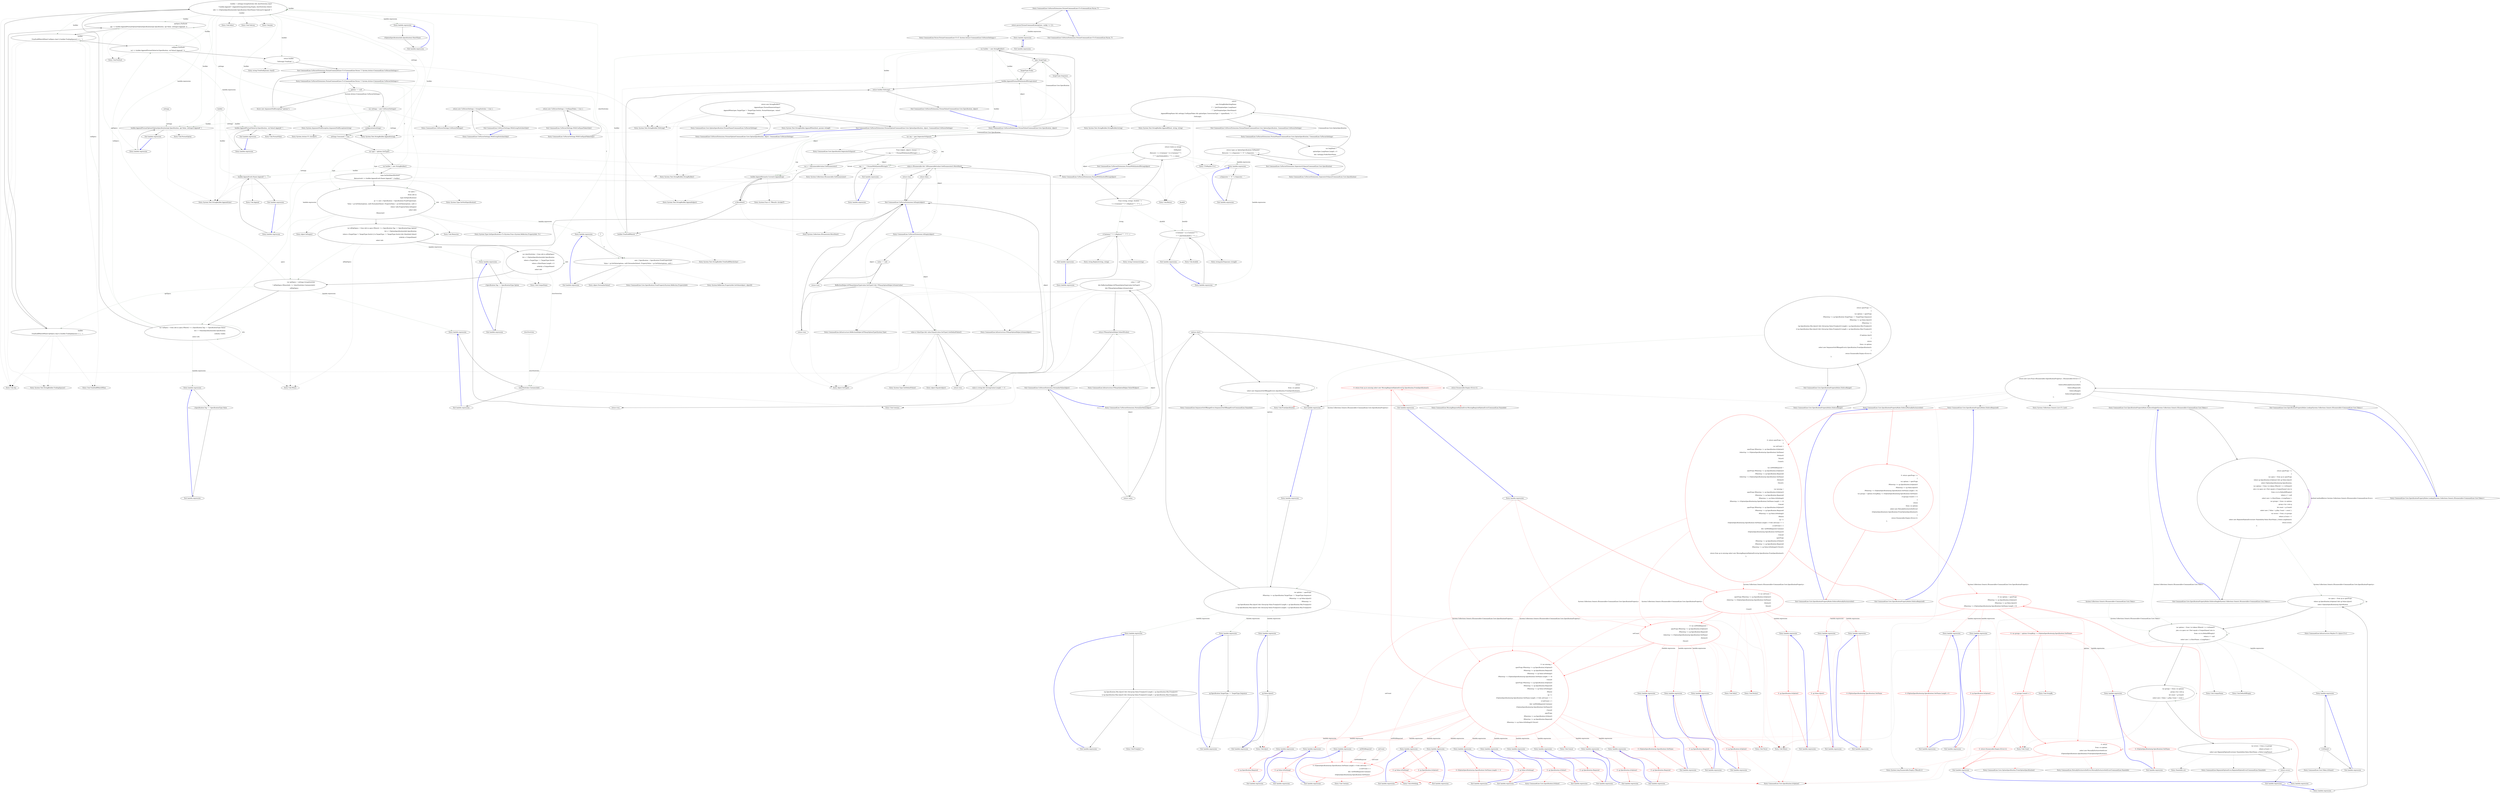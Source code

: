 digraph  {
n165 [label=builder, span=""];
n166 [label=T, span=""];
n167 [label=shortSwitches, span=""];
n168 [label=settings, span=""];
n169 [label=sep, span=""];
n170 [label=doubQt, span=""];
n0 [cluster="CommandLine.UnParserSettings.WithGroupSwitchesOnly()", label="Entry CommandLine.UnParserSettings.WithGroupSwitchesOnly()", span="48-48"];
n1 [cluster="CommandLine.UnParserSettings.WithGroupSwitchesOnly()", label="return new UnParserSettings { GroupSwitches = true };", span="50-50"];
n2 [cluster="CommandLine.UnParserSettings.WithGroupSwitchesOnly()", label="Exit CommandLine.UnParserSettings.WithGroupSwitchesOnly()", span="48-48"];
n3 [cluster="CommandLine.UnParserSettings.UnParserSettings()", label="Entry CommandLine.UnParserSettings.UnParserSettings()", span="15-15"];
n4 [cluster="CommandLine.UnParserSettings.WithUseEqualTokenOnly()", label="Entry CommandLine.UnParserSettings.WithUseEqualTokenOnly()", span="53-53"];
n5 [cluster="CommandLine.UnParserSettings.WithUseEqualTokenOnly()", label="return new UnParserSettings { UseEqualToken = true };", span="55-55"];
n6 [cluster="CommandLine.UnParserSettings.WithUseEqualTokenOnly()", label="Exit CommandLine.UnParserSettings.WithUseEqualTokenOnly()", span="53-53"];
n7 [cluster="CommandLine.UnParserExtensions.FormatCommandLine<T>(CommandLine.Parser, T)", label="Entry CommandLine.UnParserExtensions.FormatCommandLine<T>(CommandLine.Parser, T)", span="73-73"];
n8 [cluster="CommandLine.UnParserExtensions.FormatCommandLine<T>(CommandLine.Parser, T)", label="return parser.FormatCommandLine(options, config => {});", span="75-75"];
n9 [cluster="CommandLine.UnParserExtensions.FormatCommandLine<T>(CommandLine.Parser, T)", label="Exit CommandLine.UnParserExtensions.FormatCommandLine<T>(CommandLine.Parser, T)", span="73-73"];
n10 [cluster="CommandLine.Parser.FormatCommandLine<T>(T, System.Action<CommandLine.UnParserSettings>)", label="Entry CommandLine.Parser.FormatCommandLine<T>(T, System.Action<CommandLine.UnParserSettings>)", span="87-87"];
n11 [cluster="lambda expression", label="Entry lambda expression", span="75-75"];
n12 [cluster="lambda expression", label="Exit lambda expression", span="75-75"];
n13 [cluster="CommandLine.UnParserExtensions.FormatCommandLine<T>(CommandLine.Parser, T, System.Action<CommandLine.UnParserSettings>)", label="Entry CommandLine.UnParserExtensions.FormatCommandLine<T>(CommandLine.Parser, T, System.Action<CommandLine.UnParserSettings>)", span="87-87"];
n14 [cluster="CommandLine.UnParserExtensions.FormatCommandLine<T>(CommandLine.Parser, T, System.Action<CommandLine.UnParserSettings>)", label="options == null", span="89-89"];
n17 [cluster="CommandLine.UnParserExtensions.FormatCommandLine<T>(CommandLine.Parser, T, System.Action<CommandLine.UnParserSettings>)", label="configuration(settings)", span="92-92"];
n19 [cluster="CommandLine.UnParserExtensions.FormatCommandLine<T>(CommandLine.Parser, T, System.Action<CommandLine.UnParserSettings>)", label="var type = options.GetType()", span="95-95"];
n22 [cluster="CommandLine.UnParserExtensions.FormatCommandLine<T>(CommandLine.Parser, T, System.Action<CommandLine.UnParserSettings>)", label="var specs =\r\n                (from info in\r\n                    type.GetSpecifications(\r\n                        pi => new { Specification = Specification.FromProperty(pi),\r\n                            Value = pi.GetValue(options, null).NormalizeValue(), PropertyValue = pi.GetValue(options, null) })\r\n                where !info.PropertyValue.IsEmpty()\r\n                select info)\r\n                    .Memorize()", span="101-108"];
n61 [cluster="lambda expression", label="new { Specification = Specification.FromProperty(pi),\r\n                            Value = pi.GetValue(options, null).NormalizeValue(), PropertyValue = pi.GetValue(options, null) }", span="104-105"];
n15 [cluster="CommandLine.UnParserExtensions.FormatCommandLine<T>(CommandLine.Parser, T, System.Action<CommandLine.UnParserSettings>)", label="throw new ArgumentNullException(''options'');", span="89-89"];
n16 [cluster="CommandLine.UnParserExtensions.FormatCommandLine<T>(CommandLine.Parser, T, System.Action<CommandLine.UnParserSettings>)", label="var settings = new UnParserSettings()", span="91-91"];
n18 [cluster="CommandLine.UnParserExtensions.FormatCommandLine<T>(CommandLine.Parser, T, System.Action<CommandLine.UnParserSettings>)", label="settings.Consumed = true", span="93-93"];
n25 [cluster="CommandLine.UnParserExtensions.FormatCommandLine<T>(CommandLine.Parser, T, System.Action<CommandLine.UnParserSettings>)", label="var optSpecs = settings.GroupSwitches\r\n                ? allOptSpecs.Where(info => !shortSwitches.Contains(info))\r\n                : allOptSpecs", span="123-125"];
n27 [cluster="CommandLine.UnParserExtensions.FormatCommandLine<T>(CommandLine.Parser, T, System.Action<CommandLine.UnParserSettings>)", label="builder = settings.GroupSwitches && shortSwitches.Any()\r\n                ? builder.Append('-').Append(string.Join(string.Empty, shortSwitches.Select(\r\n                    info => ((OptionSpecification)info.Specification).ShortName).ToArray())).Append(' ')\r\n                : builder", span="132-135"];
n29 [cluster="CommandLine.UnParserExtensions.FormatCommandLine<T>(CommandLine.Parser, T, System.Action<CommandLine.UnParserSettings>)", label="optSpecs.ForEach(\r\n                opt => builder.Append(FormatOption((OptionSpecification)opt.Specification, opt.Value, settings)).Append(' '))", span="138-139"];
n80 [cluster="lambda expression", label="builder.Append(FormatOption((OptionSpecification)opt.Specification, opt.Value, settings)).Append(' ')", span="139-139"];
n35 [cluster="System.Action<T>.Invoke(T)", label="Entry System.Action<T>.Invoke(T)", span="0-0"];
n20 [cluster="CommandLine.UnParserExtensions.FormatCommandLine<T>(CommandLine.Parser, T, System.Action<CommandLine.UnParserSettings>)", label="var builder = new StringBuilder()", span="96-96"];
n36 [cluster="object.GetType()", label="Entry object.GetType()", span="0-0"];
n21 [cluster="CommandLine.UnParserExtensions.FormatCommandLine<T>(CommandLine.Parser, T, System.Action<CommandLine.UnParserSettings>)", label="type.GetVerbSpecification()\r\n                .Return(verb => builder.Append(verb.Name).Append(' '), builder)", span="98-99"];
n37 [cluster="System.Text.StringBuilder.StringBuilder()", label="Entry System.Text.StringBuilder.StringBuilder()", span="0-0"];
n57 [cluster="lambda expression", label="builder.Append(verb.Name).Append(' ')", span="99-99"];
n38 [cluster="System.Type.GetVerbSpecification()", label="Entry System.Type.GetVerbSpecification()", span="28-28"];
n39 [cluster="Unk.Return", label="Entry Unk.Return", span=""];
n56 [cluster="lambda expression", label="Entry lambda expression", span="99-99"];
n23 [cluster="CommandLine.UnParserExtensions.FormatCommandLine<T>(CommandLine.Parser, T, System.Action<CommandLine.UnParserSettings>)", label="var allOptSpecs = from info in specs.Where(i => i.Specification.Tag == SpecificationType.Option)\r\n                let o = (OptionSpecification)info.Specification\r\n                where o.TargetType != TargetType.Switch || (o.TargetType == TargetType.Switch && ((bool)info.Value))\r\n                orderby o.UniqueName()\r\n                select info", span="110-114"];
n40 [cluster="System.Type.GetSpecifications<T>(System.Func<System.Reflection.PropertyInfo, T>)", label="Entry System.Type.GetSpecifications<T>(System.Func<System.Reflection.PropertyInfo, T>)", span="17-17"];
n41 [cluster="object.IsEmpty()", label="Entry object.IsEmpty()", span="220-220"];
n42 [cluster="Unk.Memorize", label="Entry Unk.Memorize", span=""];
n60 [cluster="lambda expression", label="Entry lambda expression", span="104-105"];
n26 [cluster="CommandLine.UnParserExtensions.FormatCommandLine<T>(CommandLine.Parser, T, System.Action<CommandLine.UnParserSettings>)", label="var valSpecs = from info in specs.Where(i => i.Specification.Tag == SpecificationType.Value)\r\n                let v = (ValueSpecification)info.Specification\r\n                orderby v.Index\r\n                select info", span="127-130"];
n24 [cluster="CommandLine.UnParserExtensions.FormatCommandLine<T>(CommandLine.Parser, T, System.Action<CommandLine.UnParserSettings>)", label="var shortSwitches = from info in allOptSpecs\r\n                let o = (OptionSpecification)info.Specification\r\n                where o.TargetType == TargetType.Switch\r\n                where o.ShortName.Length > 0\r\n                orderby o.UniqueName()\r\n                select info", span="116-121"];
n43 [cluster="Unk.Where", label="Entry Unk.Where", span=""];
n44 [cluster="Unk.UniqueName", label="Entry Unk.UniqueName", span=""];
n66 [cluster="lambda expression", label="Entry lambda expression", span="110-110"];
n70 [cluster="lambda expression", label="!shortSwitches.Contains(info)", span="124-124"];
n69 [cluster="lambda expression", label="Entry lambda expression", span="124-124"];
n28 [cluster="CommandLine.UnParserExtensions.FormatCommandLine<T>(CommandLine.Parser, T, System.Action<CommandLine.UnParserSettings>)", label="builder\r\n                .TrimEndIfMatchWhen(!optSpecs.Any() || builder.TrailingSpaces() > 1, ' ')", span="136-137"];
n73 [cluster="lambda expression", label="Entry lambda expression", span="127-127"];
n30 [cluster="CommandLine.UnParserExtensions.FormatCommandLine<T>(CommandLine.Parser, T, System.Action<CommandLine.UnParserSettings>)", label="builder\r\n                .TrimEndIfMatchWhen(!valSpecs.Any() || builder.TrailingSpaces() > 1, ' ')", span="140-141"];
n31 [cluster="CommandLine.UnParserExtensions.FormatCommandLine<T>(CommandLine.Parser, T, System.Action<CommandLine.UnParserSettings>)", label="valSpecs.ForEach(\r\n                val => builder.Append(FormatValue(val.Specification, val.Value)).Append(' '))", span="142-143"];
n45 [cluster="Unk.Any", label="Entry Unk.Any", span=""];
n46 [cluster="System.Text.StringBuilder.Append(char)", label="Entry System.Text.StringBuilder.Append(char)", span="0-0"];
n47 [cluster="Unk.Select", label="Entry Unk.Select", span=""];
n48 [cluster="Unk.ToArray", label="Entry Unk.ToArray", span=""];
n49 [cluster="Unk.Join", label="Entry Unk.Join", span=""];
n50 [cluster="System.Text.StringBuilder.Append(string)", label="Entry System.Text.StringBuilder.Append(string)", span="0-0"];
n76 [cluster="lambda expression", label="Entry lambda expression", span="134-134"];
n84 [cluster="lambda expression", label="builder.Append(FormatValue(val.Specification, val.Value)).Append(' ')", span="143-143"];
n32 [cluster="CommandLine.UnParserExtensions.FormatCommandLine<T>(CommandLine.Parser, T, System.Action<CommandLine.UnParserSettings>)", label="return builder\r\n                .ToString().TrimEnd(' ');", span="145-146"];
n51 [cluster="System.Text.StringBuilder.TrailingSpaces()", label="Entry System.Text.StringBuilder.TrailingSpaces()", span="101-101"];
n52 [cluster="Unk.TrimEndIfMatchWhen", label="Entry Unk.TrimEndIfMatchWhen", span=""];
n53 [cluster="Unk.ForEach", label="Entry Unk.ForEach", span=""];
n79 [cluster="lambda expression", label="Entry lambda expression", span="139-139"];
n83 [cluster="lambda expression", label="Entry lambda expression", span="143-143"];
n33 [cluster="CommandLine.UnParserExtensions.FormatCommandLine<T>(CommandLine.Parser, T, System.Action<CommandLine.UnParserSettings>)", label="Exit CommandLine.UnParserExtensions.FormatCommandLine<T>(CommandLine.Parser, T, System.Action<CommandLine.UnParserSettings>)", span="87-87"];
n54 [cluster="System.Text.StringBuilder.ToString()", label="Entry System.Text.StringBuilder.ToString()", span="0-0"];
n55 [cluster="string.TrimEnd(params char[])", label="Entry string.TrimEnd(params char[])", span="0-0"];
n34 [cluster="System.ArgumentNullException.ArgumentNullException(string)", label="Entry System.ArgumentNullException.ArgumentNullException(string)", span="0-0"];
n58 [cluster="lambda expression", label="Exit lambda expression", span="99-99"];
n59 [cluster="Unk.Append", label="Entry Unk.Append", span=""];
n62 [cluster="lambda expression", label="Exit lambda expression", span="104-105"];
n63 [cluster="CommandLine.Core.Specification.FromProperty(System.Reflection.PropertyInfo)", label="Entry CommandLine.Core.Specification.FromProperty(System.Reflection.PropertyInfo)", span="105-105"];
n64 [cluster="System.Reflection.PropertyInfo.GetValue(object, object[])", label="Entry System.Reflection.PropertyInfo.GetValue(object, object[])", span="0-0"];
n65 [cluster="object.NormalizeValue()", label="Entry object.NormalizeValue()", span="209-209"];
n67 [cluster="lambda expression", label="i.Specification.Tag == SpecificationType.Option", span="110-110"];
n68 [cluster="lambda expression", label="Exit lambda expression", span="110-110"];
n71 [cluster="lambda expression", label="Exit lambda expression", span="124-124"];
n72 [cluster="Unk.Contains", label="Entry Unk.Contains", span=""];
n74 [cluster="lambda expression", label="i.Specification.Tag == SpecificationType.Value", span="127-127"];
n75 [cluster="lambda expression", label="Exit lambda expression", span="127-127"];
n77 [cluster="lambda expression", label="((OptionSpecification)info.Specification).ShortName", span="134-134"];
n78 [cluster="lambda expression", label="Exit lambda expression", span="134-134"];
n81 [cluster="lambda expression", label="Exit lambda expression", span="139-139"];
n82 [cluster="Unk.FormatOption", label="Entry Unk.FormatOption", span=""];
n85 [cluster="lambda expression", label="Exit lambda expression", span="143-143"];
n86 [cluster="Unk.FormatValue", label="Entry Unk.FormatValue", span=""];
n87 [cluster="CommandLine.UnParserExtensions.FormatValue(CommandLine.Core.Specification, object)", label="Entry CommandLine.UnParserExtensions.FormatValue(CommandLine.Core.Specification, object)", span="149-149"];
n88 [cluster="CommandLine.UnParserExtensions.FormatValue(CommandLine.Core.Specification, object)", label="var builder = new StringBuilder()", span="151-151"];
n89 [cluster="CommandLine.UnParserExtensions.FormatValue(CommandLine.Core.Specification, object)", label="spec.TargetType", span="152-152"];
n91 [cluster="CommandLine.UnParserExtensions.FormatValue(CommandLine.Core.Specification, object)", label="builder.Append(FormatWithQuotesIfString(value))", span="155-155"];
n93 [cluster="CommandLine.UnParserExtensions.FormatValue(CommandLine.Core.Specification, object)", label="var sep = spec.SeperatorOrSpace()", span="158-158"];
n95 [cluster="CommandLine.UnParserExtensions.FormatValue(CommandLine.Core.Specification, object)", label="var e = ((IEnumerable)value).GetEnumerator()", span="161-161"];
n97 [cluster="CommandLine.UnParserExtensions.FormatValue(CommandLine.Core.Specification, object)", label="builder.Append(format(e.Current)).Append(sep)", span="163-163"];
n98 [cluster="CommandLine.UnParserExtensions.FormatValue(CommandLine.Core.Specification, object)", label="builder.TrimEndIfMatch(' ')", span="164-164"];
n99 [cluster="CommandLine.UnParserExtensions.FormatValue(CommandLine.Core.Specification, object)", label="return builder.ToString();", span="167-167"];
n90 [cluster="CommandLine.UnParserExtensions.FormatValue(CommandLine.Core.Specification, object)", label="TargetType.Scalar", span="154-154"];
n92 [cluster="CommandLine.UnParserExtensions.FormatValue(CommandLine.Core.Specification, object)", label="TargetType.Sequence", span="157-157"];
n94 [cluster="CommandLine.UnParserExtensions.FormatValue(CommandLine.Core.Specification, object)", label="Func<object, object> format = v\r\n                        => sep == ' ' ? FormatWithQuotesIfString(v) : v", span="159-160"];
n103 [cluster="CommandLine.Core.Specification.SeperatorOrSpace()", label="Entry CommandLine.Core.Specification.SeperatorOrSpace()", span="181-181"];
n109 [cluster="lambda expression", label="sep == ' ' ? FormatWithQuotesIfString(v) : v", span="160-160"];
n96 [cluster="CommandLine.UnParserExtensions.FormatValue(CommandLine.Core.Specification, object)", label="e.MoveNext()", span="162-162"];
n104 [cluster="System.Collections.IEnumerable.GetEnumerator()", label="Entry System.Collections.IEnumerable.GetEnumerator()", span="0-0"];
n105 [cluster="System.Collections.IEnumerator.MoveNext()", label="Entry System.Collections.IEnumerator.MoveNext()", span="0-0"];
n106 [cluster="System.Func<T, TResult>.Invoke(T)", label="Entry System.Func<T, TResult>.Invoke(T)", span="0-0"];
n102 [cluster="System.Text.StringBuilder.Append(object)", label="Entry System.Text.StringBuilder.Append(object)", span="0-0"];
n107 [cluster="System.Text.StringBuilder.TrimEndIfMatch(char)", label="Entry System.Text.StringBuilder.TrimEndIfMatch(char)", span="85-85"];
n101 [cluster="CommandLine.UnParserExtensions.FormatWithQuotesIfString(object)", label="Entry CommandLine.UnParserExtensions.FormatWithQuotesIfString(object)", span="170-170"];
n100 [cluster="CommandLine.UnParserExtensions.FormatValue(CommandLine.Core.Specification, object)", label="Exit CommandLine.UnParserExtensions.FormatValue(CommandLine.Core.Specification, object)", span="149-149"];
n108 [cluster="lambda expression", label="Entry lambda expression", span="159-160"];
n110 [cluster="lambda expression", label="Exit lambda expression", span="159-160"];
n111 [cluster="CommandLine.UnParserExtensions.FormatWithQuotesIfString(object)", label="Func<string, string> doubQt = v\r\n                => v.Contains(''\'''') ? v.Replace(''\'''', ''\\\'''') : v", span="172-173"];
n112 [cluster="CommandLine.UnParserExtensions.FormatWithQuotesIfString(object)", label="return (value as string)\r\n                .ToMaybe()\r\n                .Return(v => v.Contains(' ') || v.Contains(''\'''')\r\n                    ? ''\''''.JoinTo(doubQt(v), ''\'''') : v, value);", span="175-178"];
n116 [cluster="lambda expression", label="v.Contains(''\'''') ? v.Replace(''\'''', ''\\\'''') : v", span="173-173"];
n121 [cluster="lambda expression", label="v.Contains(' ') || v.Contains(''\'''')\r\n                    ? ''\''''.JoinTo(doubQt(v), ''\'''') : v", span="177-178"];
n113 [cluster="CommandLine.UnParserExtensions.FormatWithQuotesIfString(object)", label="Exit CommandLine.UnParserExtensions.FormatWithQuotesIfString(object)", span="170-170"];
n114 [cluster="T.ToMaybe<T>()", label="Entry T.ToMaybe<T>()", span="249-249"];
n120 [cluster="lambda expression", label="Entry lambda expression", span="177-178"];
n115 [cluster="lambda expression", label="Entry lambda expression", span="172-173"];
n117 [cluster="lambda expression", label="Exit lambda expression", span="172-173"];
n118 [cluster="string.Contains(string)", label="Entry string.Contains(string)", span="0-0"];
n119 [cluster="string.Replace(string, string)", label="Entry string.Replace(string, string)", span="0-0"];
n122 [cluster="lambda expression", label="Exit lambda expression", span="177-178"];
n123 [cluster="Unk.doubQt", label="Entry Unk.doubQt", span=""];
n124 [cluster="string.JoinTo(params string[])", label="Entry string.JoinTo(params string[])", span="45-45"];
n125 [cluster="CommandLine.UnParserExtensions.SeperatorOrSpace(CommandLine.Core.Specification)", label="Entry CommandLine.UnParserExtensions.SeperatorOrSpace(CommandLine.Core.Specification)", span="181-181"];
n126 [cluster="CommandLine.UnParserExtensions.SeperatorOrSpace(CommandLine.Core.Specification)", label="return (spec as OptionSpecification).ToMaybe()\r\n                .Return(o => o.Separator != '\0' ? o.Separator : ' ', ' ');", span="183-184"];
n127 [cluster="CommandLine.UnParserExtensions.SeperatorOrSpace(CommandLine.Core.Specification)", label="Exit CommandLine.UnParserExtensions.SeperatorOrSpace(CommandLine.Core.Specification)", span="181-181"];
n128 [cluster="lambda expression", label="Entry lambda expression", span="184-184"];
n129 [cluster="lambda expression", label="o.Separator != '\0' ? o.Separator : ' '", span="184-184"];
n130 [cluster="lambda expression", label="Exit lambda expression", span="184-184"];
n131 [cluster="CommandLine.UnParserExtensions.FormatOption(CommandLine.Core.OptionSpecification, object, CommandLine.UnParserSettings)", label="Entry CommandLine.UnParserExtensions.FormatOption(CommandLine.Core.OptionSpecification, object, CommandLine.UnParserSettings)", span="187-187"];
n132 [cluster="CommandLine.UnParserExtensions.FormatOption(CommandLine.Core.OptionSpecification, object, CommandLine.UnParserSettings)", label="return new StringBuilder()\r\n                    .Append(spec.FormatName(settings))\r\n                    .AppendWhen(spec.TargetType != TargetType.Switch, FormatValue(spec, value))\r\n                .ToString();", span="189-192"];
n133 [cluster="CommandLine.UnParserExtensions.FormatOption(CommandLine.Core.OptionSpecification, object, CommandLine.UnParserSettings)", label="Exit CommandLine.UnParserExtensions.FormatOption(CommandLine.Core.OptionSpecification, object, CommandLine.UnParserSettings)", span="187-187"];
n134 [cluster="CommandLine.Core.OptionSpecification.FormatName(CommandLine.UnParserSettings)", label="Entry CommandLine.Core.OptionSpecification.FormatName(CommandLine.UnParserSettings)", span="195-195"];
n135 [cluster="System.Text.StringBuilder.AppendWhen(bool, params string[])", label="Entry System.Text.StringBuilder.AppendWhen(bool, params string[])", span="9-9"];
n136 [cluster="CommandLine.UnParserExtensions.FormatName(CommandLine.Core.OptionSpecification, CommandLine.UnParserSettings)", label="Entry CommandLine.UnParserExtensions.FormatName(CommandLine.Core.OptionSpecification, CommandLine.UnParserSettings)", span="195-195"];
n137 [cluster="CommandLine.UnParserExtensions.FormatName(CommandLine.Core.OptionSpecification, CommandLine.UnParserSettings)", label="var longName =\r\n                optionSpec.LongName.Length > 0\r\n                && !settings.PreferShortName", span="197-199"];
n138 [cluster="CommandLine.UnParserExtensions.FormatName(CommandLine.Core.OptionSpecification, CommandLine.UnParserSettings)", label="return\r\n                new StringBuilder(longName\r\n                    ? ''--''.JoinTo(optionSpec.LongName)\r\n                    : ''-''.JoinTo(optionSpec.ShortName))\r\n                        .AppendIf(longName && settings.UseEqualToken && optionSpec.ConversionType != typeof(bool), ''='', '' '')\r\n                    .ToString();", span="201-206"];
n139 [cluster="CommandLine.UnParserExtensions.FormatName(CommandLine.Core.OptionSpecification, CommandLine.UnParserSettings)", label="Exit CommandLine.UnParserExtensions.FormatName(CommandLine.Core.OptionSpecification, CommandLine.UnParserSettings)", span="195-195"];
n140 [cluster="System.Text.StringBuilder.StringBuilder(string)", label="Entry System.Text.StringBuilder.StringBuilder(string)", span="0-0"];
n141 [cluster="System.Text.StringBuilder.AppendIf(bool, string, string)", label="Entry System.Text.StringBuilder.AppendIf(bool, string, string)", span="34-34"];
n142 [cluster="CommandLine.UnParserExtensions.NormalizeValue(object)", label="Entry CommandLine.UnParserExtensions.NormalizeValue(object)", span="209-209"];
n143 [cluster="CommandLine.UnParserExtensions.NormalizeValue(object)", label="value != null\r\n                && ReflectionHelper.IsFSharpOptionType(value.GetType())\r\n                && FSharpOptionHelper.IsSome(value)", span="211-213"];
n144 [cluster="CommandLine.UnParserExtensions.NormalizeValue(object)", label="return FSharpOptionHelper.ValueOf(value);", span="215-215"];
n145 [cluster="CommandLine.UnParserExtensions.NormalizeValue(object)", label="return value;", span="217-217"];
n147 [cluster="CommandLine.Infrastructure.ReflectionHelper.IsFSharpOptionType(System.Type)", label="Entry CommandLine.Infrastructure.ReflectionHelper.IsFSharpOptionType(System.Type)", span="35-35"];
n148 [cluster="CommandLine.Infrastructure.FSharpOptionHelper.IsSome(object)", label="Entry CommandLine.Infrastructure.FSharpOptionHelper.IsSome(object)", span="38-38"];
n146 [cluster="CommandLine.UnParserExtensions.NormalizeValue(object)", label="Exit CommandLine.UnParserExtensions.NormalizeValue(object)", span="209-209"];
n149 [cluster="CommandLine.Infrastructure.FSharpOptionHelper.ValueOf(object)", label="Entry CommandLine.Infrastructure.FSharpOptionHelper.ValueOf(object)", span="30-30"];
n150 [cluster="CommandLine.UnParserExtensions.IsEmpty(object)", label="Entry CommandLine.UnParserExtensions.IsEmpty(object)", span="220-220"];
n151 [cluster="CommandLine.UnParserExtensions.IsEmpty(object)", label="value == null", span="222-222"];
n153 [cluster="CommandLine.UnParserExtensions.IsEmpty(object)", label="ReflectionHelper.IsFSharpOptionType(value.GetType()) && !FSharpOptionHelper.IsSome(value)", span="223-223"];
n155 [cluster="CommandLine.UnParserExtensions.IsEmpty(object)", label="value is ValueType && value.Equals(value.GetType().GetDefaultValue())", span="224-224"];
n157 [cluster="CommandLine.UnParserExtensions.IsEmpty(object)", label="value is string && ((string)value).Length == 0", span="225-225"];
n159 [cluster="CommandLine.UnParserExtensions.IsEmpty(object)", label="value is IEnumerable && !((IEnumerable)value).GetEnumerator().MoveNext()", span="226-226"];
n152 [cluster="CommandLine.UnParserExtensions.IsEmpty(object)", label="return true;", span="222-222"];
n154 [cluster="CommandLine.UnParserExtensions.IsEmpty(object)", label="return true;", span="223-223"];
n156 [cluster="CommandLine.UnParserExtensions.IsEmpty(object)", label="return true;", span="224-224"];
n163 [cluster="System.Type.GetDefaultValue()", label="Entry System.Type.GetDefaultValue()", span="131-131"];
n164 [cluster="object.Equals(object)", label="Entry object.Equals(object)", span="0-0"];
n158 [cluster="CommandLine.UnParserExtensions.IsEmpty(object)", label="return true;", span="225-225"];
n160 [cluster="CommandLine.UnParserExtensions.IsEmpty(object)", label="return true;", span="226-226"];
n161 [cluster="CommandLine.UnParserExtensions.IsEmpty(object)", label="return false;", span="227-227"];
n162 [cluster="CommandLine.UnParserExtensions.IsEmpty(object)", label="Exit CommandLine.UnParserExtensions.IsEmpty(object)", span="220-220"];
m1_21 [cluster="CommandLine.Core.OptionSpecification.FromOptionSpecification()", file="SpecificationPropertyRules.cs", label="Entry CommandLine.Core.OptionSpecification.FromOptionSpecification()", span="15-15"];
m1_135 [cluster="NameInfo.cstr", file="SpecificationPropertyRules.cs", label="Entry NameInfo.cstr", span=""];
m1_4 [cluster="CommandLine.Core.SpecificationPropertyRules.EnforceMutuallyExclusiveSet()", file="SpecificationPropertyRules.cs", label="Entry CommandLine.Core.SpecificationPropertyRules.EnforceMutuallyExclusiveSet()", span="24-24"];
m1_8 [cluster="CommandLine.Core.SpecificationPropertyRules.EnforceMutuallyExclusiveSet()", color=red, community=0, file="SpecificationPropertyRules.cs", label="0: return specProps =>\r\n            {\r\n                var options = specProps\r\n                        .Where(sp => sp.Specification.IsOption())\r\n                        .Where(sp => sp.Value.IsJust())\r\n                        .Where(sp => ((OptionSpecification)sp.Specification).SetName.Length > 0);\r\n                    var groups = options.GroupBy(g => ((OptionSpecification)g.Specification).SetName);\r\n                    if (groups.Count() > 1)\r\n                    {\r\n                        return\r\n                            from s in options\r\n                            select new MutuallyExclusiveSetError(\r\n                                ((OptionSpecification)s.Specification).FromOptionSpecification());\r\n                    }\r\n                    return Enumerable.Empty<Error>();\r\n                };", span="26-41"];
m1_9 [cluster="CommandLine.Core.SpecificationPropertyRules.EnforceMutuallyExclusiveSet()", file="SpecificationPropertyRules.cs", label="Exit CommandLine.Core.SpecificationPropertyRules.EnforceMutuallyExclusiveSet()", span="24-24"];
m1_131 [cluster="CommandLine.Infrastructure.Maybe<T>.IsJust<T>()", file="SpecificationPropertyRules.cs", label="Entry CommandLine.Infrastructure.Maybe<T>.IsJust<T>()", span="149-149"];
m1_6 [cluster="CommandLine.Core.SpecificationPropertyRules.EnforceRange()", file="SpecificationPropertyRules.cs", label="Entry CommandLine.Core.SpecificationPropertyRules.EnforceRange()", span="87-87"];
m1_102 [cluster="CommandLine.Core.SpecificationPropertyRules.EnforceRange()", file="SpecificationPropertyRules.cs", label="return specProps =>\r\n                {\r\n                    var options = specProps\r\n                        .Where(sp => sp.Specification.TargetType == TargetType.Sequence)\r\n                        .Where(sp => sp.Value.IsJust())\r\n                        .Where(sp =>\r\n                            (sp.Specification.Min.IsJust() && ((Array)sp.Value.FromJust()).Length < sp.Specification.Min.FromJust())\r\n                            || (sp.Specification.Max.IsJust() && ((Array)sp.Value.FromJust()).Length > sp.Specification.Max.FromJust())\r\n                        );\r\n                    if (options.Any())\r\n                    {\r\n                        return\r\n                            from s in options\r\n                            select new SequenceOutOfRangeError(s.Specification.FromSpecification());\r\n                    }\r\n                    return Enumerable.Empty<Error>();\r\n                };", span="89-105"];
m1_103 [cluster="CommandLine.Core.SpecificationPropertyRules.EnforceRange()", file="SpecificationPropertyRules.cs", label="Exit CommandLine.Core.SpecificationPropertyRules.EnforceRange()", span="87-87"];
m1_49 [cluster="CommandLine.MissingRequiredOptionError.MissingRequiredOptionError(CommandLine.NameInfo)", file="SpecificationPropertyRules.cs", label="Entry CommandLine.MissingRequiredOptionError.MissingRequiredOptionError(CommandLine.NameInfo)", span="291-291"];
m1_139 [cluster="CommandLine.Core.Token.IsName()", file="SpecificationPropertyRules.cs", label="Entry CommandLine.Core.Token.IsName()", span="68-68"];
m1_95 [cluster="CommandLine.Core.Specification.IsValue()", file="SpecificationPropertyRules.cs", label="Entry CommandLine.Core.Specification.IsValue()", span="15-15"];
m1_17 [cluster="Unk.Where", file="SpecificationPropertyRules.cs", label="Entry Unk.Where", span=""];
m1_22 [cluster="System.Linq.Enumerable.Empty<TResult>()", file="SpecificationPropertyRules.cs", label="Entry System.Linq.Enumerable.Empty<TResult>()", span="0-0"];
m1_75 [cluster="Unk.IsNothing", file="SpecificationPropertyRules.cs", label="Entry Unk.IsNothing", span=""];
m1_50 [cluster="Unk.FromSpecification", file="SpecificationPropertyRules.cs", label="Entry Unk.FromSpecification", span=""];
m1_7 [cluster="CommandLine.Core.SpecificationPropertyRules.EnforceSingle(System.Collections.Generic.IEnumerable<CommandLine.Core.Token>)", file="SpecificationPropertyRules.cs", label="Entry CommandLine.Core.SpecificationPropertyRules.EnforceSingle(System.Collections.Generic.IEnumerable<CommandLine.Core.Token>)", span="108-108"];
m1_122 [cluster="CommandLine.Core.SpecificationPropertyRules.EnforceSingle(System.Collections.Generic.IEnumerable<CommandLine.Core.Token>)", file="SpecificationPropertyRules.cs", label="return specProps =>\r\n                {\r\n                    var specs = from sp in specProps\r\n                                where sp.Specification.IsOption() && sp.Value.IsJust()\r\n                                select (OptionSpecification)sp.Specification;\r\n                    var options = from t in tokens.Where(t => t.IsName())\r\n                                  join o in specs on t.Text equals o.UniqueName() into to\r\n                                  from o in to.DefaultIfEmpty()\r\n                                  where o != null\r\n                                  select new { o.ShortName, o.LongName };\r\n                    var groups = from x in options\r\n                                 group x by x into g\r\n                                 let count = g.Count()\r\n                                 select new { Value = g.Key, Count = count };\r\n                    var errors = from y in groups\r\n                                 where y.Count > 1\r\n                                 select new RepeatedOptionError(new NameInfo(y.Value.ShortName, y.Value.LongName));\r\n                    return errors;\r\n                };", span="110-128"];
m1_123 [cluster="CommandLine.Core.SpecificationPropertyRules.EnforceSingle(System.Collections.Generic.IEnumerable<CommandLine.Core.Token>)", file="SpecificationPropertyRules.cs", label="Exit CommandLine.Core.SpecificationPropertyRules.EnforceSingle(System.Collections.Generic.IEnumerable<CommandLine.Core.Token>)", span="108-108"];
m1_91 [cluster="Unk.Contains", file="SpecificationPropertyRules.cs", label="Entry Unk.Contains", span=""];
m1_111 [cluster="CommandLine.SequenceOutOfRangeError.SequenceOutOfRangeError(CommandLine.NameInfo)", file="SpecificationPropertyRules.cs", label="Entry CommandLine.SequenceOutOfRangeError.SequenceOutOfRangeError(CommandLine.NameInfo)", span="324-324"];
m1_0 [cluster="CommandLine.Core.SpecificationPropertyRules.Lookup(System.Collections.Generic.IEnumerable<CommandLine.Core.Token>)", file="SpecificationPropertyRules.cs", label="Entry CommandLine.Core.SpecificationPropertyRules.Lookup(System.Collections.Generic.IEnumerable<CommandLine.Core.Token>)", span="12-12"];
m1_1 [cluster="CommandLine.Core.SpecificationPropertyRules.Lookup(System.Collections.Generic.IEnumerable<CommandLine.Core.Token>)", file="SpecificationPropertyRules.cs", label="return new List<Func<IEnumerable<SpecificationProperty>, IEnumerable<Error>>>\r\n                {\r\n                    EnforceMutuallyExclusiveSet(),\r\n                    EnforceRequired(),\r\n                    EnforceRange(),\r\n                    EnforceSingle(tokens)\r\n                };", span="15-21"];
m1_2 [cluster="CommandLine.Core.SpecificationPropertyRules.Lookup(System.Collections.Generic.IEnumerable<CommandLine.Core.Token>)", file="SpecificationPropertyRules.cs", label="Exit CommandLine.Core.SpecificationPropertyRules.Lookup(System.Collections.Generic.IEnumerable<CommandLine.Core.Token>)", span="12-12"];
m1_136 [cluster="lambda expression", file="SpecificationPropertyRules.cs", label="Entry lambda expression", span="115-115"];
m1_11 [cluster="lambda expression", color=red, community=2, file="SpecificationPropertyRules.cs", label="0: var options = specProps\r\n                        .Where(sp => sp.Specification.IsOption())\r\n                        .Where(sp => sp.Value.IsJust())\r\n                        .Where(sp => ((OptionSpecification)sp.Specification).SetName.Length > 0)", span="28-31"];
m1_10 [cluster="lambda expression", file="SpecificationPropertyRules.cs", label="Entry lambda expression", span="26-41"];
m1_12 [cluster="lambda expression", color=red, community=0, file="SpecificationPropertyRules.cs", label="0: var groups = options.GroupBy(g => ((OptionSpecification)g.Specification).SetName)", span="32-32"];
m1_23 [cluster="lambda expression", file="SpecificationPropertyRules.cs", label="Entry lambda expression", span="29-29"];
m1_27 [cluster="lambda expression", file="SpecificationPropertyRules.cs", label="Entry lambda expression", span="30-30"];
m1_31 [cluster="lambda expression", file="SpecificationPropertyRules.cs", label="Entry lambda expression", span="31-31"];
m1_14 [cluster="lambda expression", color=red, community=2, file="SpecificationPropertyRules.cs", label="0: return\r\n                            from s in options\r\n                            select new MutuallyExclusiveSetError(\r\n                                ((OptionSpecification)s.Specification).FromOptionSpecification());", span="35-38"];
m1_13 [cluster="lambda expression", color=red, community=0, file="SpecificationPropertyRules.cs", label="0: groups.Count() > 1", span="33-33"];
m1_34 [cluster="lambda expression", file="SpecificationPropertyRules.cs", label="Entry lambda expression", span="32-32"];
m1_15 [cluster="lambda expression", color=red, community=0, file="SpecificationPropertyRules.cs", label="0: return Enumerable.Empty<Error>();", span="40-40"];
m1_16 [cluster="lambda expression", file="SpecificationPropertyRules.cs", label="Exit lambda expression", span="26-41"];
m1_24 [cluster="lambda expression", color=red, community=0, file="SpecificationPropertyRules.cs", label="0: sp.Specification.IsOption()", span="29-29"];
m1_25 [cluster="lambda expression", file="SpecificationPropertyRules.cs", label="Exit lambda expression", span="29-29"];
m1_28 [cluster="lambda expression", color=red, community=0, file="SpecificationPropertyRules.cs", label="0: sp.Value.IsJust()", span="30-30"];
m1_29 [cluster="lambda expression", file="SpecificationPropertyRules.cs", label="Exit lambda expression", span="30-30"];
m1_32 [cluster="lambda expression", color=red, community=0, file="SpecificationPropertyRules.cs", label="0: ((OptionSpecification)sp.Specification).SetName.Length > 0", span="31-31"];
m1_33 [cluster="lambda expression", file="SpecificationPropertyRules.cs", label="Exit lambda expression", span="31-31"];
m1_35 [cluster="lambda expression", color=red, community=0, file="SpecificationPropertyRules.cs", label="0: ((OptionSpecification)g.Specification).SetName", span="32-32"];
m1_36 [cluster="lambda expression", file="SpecificationPropertyRules.cs", label="Exit lambda expression", span="32-32"];
m1_40 [cluster="lambda expression", color=red, community=1, file="SpecificationPropertyRules.cs", label="0: var setCount =\r\n                    specProps.Where(sp => sp.Specification.IsOption())\r\n                        .Select(sp => ((OptionSpecification)sp.Specification).SetName)\r\n                        .Distinct()\r\n                        .ToList()\r\n                        .Count()", span="48-53"];
m1_41 [cluster="lambda expression", color=red, community=1, file="SpecificationPropertyRules.cs", label="0: var setWithRequired =\r\n                    specProps.Where(sp => sp.Specification.IsOption())\r\n                        .Where(sp => sp.Specification.Required)\r\n                        .Select(sp => ((OptionSpecification)sp.Specification).SetName)\r\n                        .Distinct()\r\n                        .ToList()", span="55-60"];
m1_42 [cluster="lambda expression", color=red, community=0, file="SpecificationPropertyRules.cs", label="0: var missing =\r\n                    specProps.Where(sp => sp.Specification.IsOption())\r\n                        .Where(sp => sp.Specification.Required)\r\n                        .Where(sp => sp.Value.IsNothing())\r\n                        .Where(sp => ((OptionSpecification)sp.Specification).SetName.Length == 0)\r\n                        .Concat(\r\n                            specProps.Where(sp => sp.Specification.IsOption())\r\n                                .Where(sp => sp.Specification.Required)\r\n                                .Where(sp => sp.Value.IsNothing())\r\n                                .Where(\r\n                                    sp =>\r\n                                        ((OptionSpecification)sp.Specification).SetName.Length > 0 && setCount == 1\r\n                                        || (setCount > 1\r\n                                            && !setWithRequired.Contains(\r\n                                                ((OptionSpecification)sp.Specification).SetName))))\r\n                        .Concat(\r\n                            specProps\r\n                                .Where(sp => sp.Specification.IsValue())\r\n                                .Where(sp => sp.Specification.Required)\r\n                                .Where(sp => sp.Value.IsNothing())).ToList()", span="62-81"];
m1_39 [cluster="lambda expression", file="SpecificationPropertyRules.cs", label="Entry lambda expression", span="46-84"];
m1_51 [cluster="lambda expression", file="SpecificationPropertyRules.cs", label="Entry lambda expression", span="49-49"];
m1_54 [cluster="lambda expression", file="SpecificationPropertyRules.cs", label="Entry lambda expression", span="50-50"];
m1_89 [cluster="lambda expression", color=red, community=1, file="SpecificationPropertyRules.cs", label="0: ((OptionSpecification)sp.Specification).SetName.Length > 0 && setCount == 1\r\n                                        || (setCount > 1\r\n                                            && !setWithRequired.Contains(\r\n                                                ((OptionSpecification)sp.Specification).SetName))", span="73-76"];
m1_57 [cluster="lambda expression", file="SpecificationPropertyRules.cs", label="Entry lambda expression", span="56-56"];
m1_60 [cluster="lambda expression", file="SpecificationPropertyRules.cs", label="Entry lambda expression", span="57-57"];
m1_63 [cluster="lambda expression", file="SpecificationPropertyRules.cs", label="Entry lambda expression", span="58-58"];
m1_43 [cluster="lambda expression", color=red, community=0, file="SpecificationPropertyRules.cs", label="0: return from sp in missing select new MissingRequiredOptionError(sp.Specification.FromSpecification());", span="83-83"];
m1_66 [cluster="lambda expression", file="SpecificationPropertyRules.cs", label="Entry lambda expression", span="63-63"];
m1_69 [cluster="lambda expression", file="SpecificationPropertyRules.cs", label="Entry lambda expression", span="64-64"];
m1_72 [cluster="lambda expression", file="SpecificationPropertyRules.cs", label="Entry lambda expression", span="65-65"];
m1_76 [cluster="lambda expression", file="SpecificationPropertyRules.cs", label="Entry lambda expression", span="66-66"];
m1_79 [cluster="lambda expression", file="SpecificationPropertyRules.cs", label="Entry lambda expression", span="68-68"];
m1_82 [cluster="lambda expression", file="SpecificationPropertyRules.cs", label="Entry lambda expression", span="69-69"];
m1_85 [cluster="lambda expression", file="SpecificationPropertyRules.cs", label="Entry lambda expression", span="70-70"];
m1_88 [cluster="lambda expression", file="SpecificationPropertyRules.cs", label="Entry lambda expression", span="72-76"];
m1_92 [cluster="lambda expression", file="SpecificationPropertyRules.cs", label="Entry lambda expression", span="79-79"];
m1_96 [cluster="lambda expression", file="SpecificationPropertyRules.cs", label="Entry lambda expression", span="80-80"];
m1_99 [cluster="lambda expression", file="SpecificationPropertyRules.cs", label="Entry lambda expression", span="81-81"];
m1_44 [cluster="lambda expression", file="SpecificationPropertyRules.cs", label="Exit lambda expression", span="46-84"];
m1_52 [cluster="lambda expression", color=red, community=0, file="SpecificationPropertyRules.cs", label="0: sp.Specification.IsOption()", span="49-49"];
m1_53 [cluster="lambda expression", file="SpecificationPropertyRules.cs", label="Exit lambda expression", span="49-49"];
m1_55 [cluster="lambda expression", color=red, community=0, file="SpecificationPropertyRules.cs", label="0: ((OptionSpecification)sp.Specification).SetName", span="50-50"];
m1_56 [cluster="lambda expression", file="SpecificationPropertyRules.cs", label="Exit lambda expression", span="50-50"];
m1_58 [cluster="lambda expression", color=red, community=0, file="SpecificationPropertyRules.cs", label="0: sp.Specification.IsOption()", span="56-56"];
m1_59 [cluster="lambda expression", file="SpecificationPropertyRules.cs", label="Exit lambda expression", span="56-56"];
m1_61 [cluster="lambda expression", color=red, community=0, file="SpecificationPropertyRules.cs", label="0: sp.Specification.Required", span="57-57"];
m1_62 [cluster="lambda expression", file="SpecificationPropertyRules.cs", label="Exit lambda expression", span="57-57"];
m1_64 [cluster="lambda expression", color=red, community=0, file="SpecificationPropertyRules.cs", label="0: ((OptionSpecification)sp.Specification).SetName", span="58-58"];
m1_65 [cluster="lambda expression", file="SpecificationPropertyRules.cs", label="Exit lambda expression", span="58-58"];
m1_67 [cluster="lambda expression", color=red, community=0, file="SpecificationPropertyRules.cs", label="0: sp.Specification.IsOption()", span="63-63"];
m1_68 [cluster="lambda expression", file="SpecificationPropertyRules.cs", label="Exit lambda expression", span="63-63"];
m1_70 [cluster="lambda expression", color=red, community=0, file="SpecificationPropertyRules.cs", label="0: sp.Specification.Required", span="64-64"];
m1_71 [cluster="lambda expression", file="SpecificationPropertyRules.cs", label="Exit lambda expression", span="64-64"];
m1_73 [cluster="lambda expression", color=red, community=0, file="SpecificationPropertyRules.cs", label="0: sp.Value.IsNothing()", span="65-65"];
m1_74 [cluster="lambda expression", file="SpecificationPropertyRules.cs", label="Exit lambda expression", span="65-65"];
m1_77 [cluster="lambda expression", color=red, community=0, file="SpecificationPropertyRules.cs", label="0: ((OptionSpecification)sp.Specification).SetName.Length == 0", span="66-66"];
m1_78 [cluster="lambda expression", file="SpecificationPropertyRules.cs", label="Exit lambda expression", span="66-66"];
m1_80 [cluster="lambda expression", color=red, community=0, file="SpecificationPropertyRules.cs", label="0: sp.Specification.IsOption()", span="68-68"];
m1_81 [cluster="lambda expression", file="SpecificationPropertyRules.cs", label="Exit lambda expression", span="68-68"];
m1_83 [cluster="lambda expression", color=red, community=0, file="SpecificationPropertyRules.cs", label="0: sp.Specification.Required", span="69-69"];
m1_84 [cluster="lambda expression", file="SpecificationPropertyRules.cs", label="Exit lambda expression", span="69-69"];
m1_86 [cluster="lambda expression", color=red, community=0, file="SpecificationPropertyRules.cs", label="0: sp.Value.IsNothing()", span="70-70"];
m1_87 [cluster="lambda expression", file="SpecificationPropertyRules.cs", label="Exit lambda expression", span="70-70"];
m1_90 [cluster="lambda expression", file="SpecificationPropertyRules.cs", label="Exit lambda expression", span="72-76"];
m1_93 [cluster="lambda expression", color=red, community=0, file="SpecificationPropertyRules.cs", label="0: sp.Specification.IsValue()", span="79-79"];
m1_94 [cluster="lambda expression", file="SpecificationPropertyRules.cs", label="Exit lambda expression", span="79-79"];
m1_97 [cluster="lambda expression", color=red, community=0, file="SpecificationPropertyRules.cs", label="0: sp.Specification.Required", span="80-80"];
m1_98 [cluster="lambda expression", file="SpecificationPropertyRules.cs", label="Exit lambda expression", span="80-80"];
m1_100 [cluster="lambda expression", color=red, community=0, file="SpecificationPropertyRules.cs", label="0: sp.Value.IsNothing()", span="81-81"];
m1_101 [cluster="lambda expression", file="SpecificationPropertyRules.cs", label="Exit lambda expression", span="81-81"];
m1_105 [cluster="lambda expression", file="SpecificationPropertyRules.cs", label="var options = specProps\r\n                        .Where(sp => sp.Specification.TargetType == TargetType.Sequence)\r\n                        .Where(sp => sp.Value.IsJust())\r\n                        .Where(sp =>\r\n                            (sp.Specification.Min.IsJust() && ((Array)sp.Value.FromJust()).Length < sp.Specification.Min.FromJust())\r\n                            || (sp.Specification.Max.IsJust() && ((Array)sp.Value.FromJust()).Length > sp.Specification.Max.FromJust())\r\n                        )", span="91-97"];
m1_104 [cluster="lambda expression", file="SpecificationPropertyRules.cs", label="Entry lambda expression", span="89-105"];
m1_106 [cluster="lambda expression", file="SpecificationPropertyRules.cs", label="options.Any()", span="98-98"];
m1_112 [cluster="lambda expression", file="SpecificationPropertyRules.cs", label="Entry lambda expression", span="92-92"];
m1_115 [cluster="lambda expression", file="SpecificationPropertyRules.cs", label="Entry lambda expression", span="93-93"];
m1_118 [cluster="lambda expression", file="SpecificationPropertyRules.cs", label="Entry lambda expression", span="94-96"];
m1_107 [cluster="lambda expression", file="SpecificationPropertyRules.cs", label="return\r\n                            from s in options\r\n                            select new SequenceOutOfRangeError(s.Specification.FromSpecification());", span="100-102"];
m1_108 [cluster="lambda expression", file="SpecificationPropertyRules.cs", label="return Enumerable.Empty<Error>();", span="104-104"];
m1_109 [cluster="lambda expression", file="SpecificationPropertyRules.cs", label="Exit lambda expression", span="89-105"];
m1_113 [cluster="lambda expression", file="SpecificationPropertyRules.cs", label="sp.Specification.TargetType == TargetType.Sequence", span="92-92"];
m1_114 [cluster="lambda expression", file="SpecificationPropertyRules.cs", label="Exit lambda expression", span="92-92"];
m1_116 [cluster="lambda expression", file="SpecificationPropertyRules.cs", label="sp.Value.IsJust()", span="93-93"];
m1_117 [cluster="lambda expression", file="SpecificationPropertyRules.cs", label="Exit lambda expression", span="93-93"];
m1_119 [cluster="lambda expression", file="SpecificationPropertyRules.cs", label="(sp.Specification.Min.IsJust() && ((Array)sp.Value.FromJust()).Length < sp.Specification.Min.FromJust())\r\n                            || (sp.Specification.Max.IsJust() && ((Array)sp.Value.FromJust()).Length > sp.Specification.Max.FromJust())", span="95-96"];
m1_120 [cluster="lambda expression", file="SpecificationPropertyRules.cs", label="Exit lambda expression", span="94-96"];
m1_126 [cluster="lambda expression", file="SpecificationPropertyRules.cs", label="var options = from t in tokens.Where(t => t.IsName())\r\n                                  join o in specs on t.Text equals o.UniqueName() into to\r\n                                  from o in to.DefaultIfEmpty()\r\n                                  where o != null\r\n                                  select new { o.ShortName, o.LongName }", span="115-119"];
m1_125 [cluster="lambda expression", file="SpecificationPropertyRules.cs", label="var specs = from sp in specProps\r\n                                where sp.Specification.IsOption() && sp.Value.IsJust()\r\n                                select (OptionSpecification)sp.Specification", span="112-114"];
m1_124 [cluster="lambda expression", file="SpecificationPropertyRules.cs", label="Entry lambda expression", span="110-128"];
m1_127 [cluster="lambda expression", file="SpecificationPropertyRules.cs", label="var groups = from x in options\r\n                                 group x by x into g\r\n                                 let count = g.Count()\r\n                                 select new { Value = g.Key, Count = count }", span="120-123"];
m1_128 [cluster="lambda expression", file="SpecificationPropertyRules.cs", label="var errors = from y in groups\r\n                                 where y.Count > 1\r\n                                 select new RepeatedOptionError(new NameInfo(y.Value.ShortName, y.Value.LongName))", span="124-126"];
m1_129 [cluster="lambda expression", file="SpecificationPropertyRules.cs", label="return errors;", span="127-127"];
m1_130 [cluster="lambda expression", file="SpecificationPropertyRules.cs", label="Exit lambda expression", span="110-128"];
m1_137 [cluster="lambda expression", file="SpecificationPropertyRules.cs", label="t.IsName()", span="115-115"];
m1_138 [cluster="lambda expression", file="SpecificationPropertyRules.cs", label="Exit lambda expression", span="115-115"];
m1_134 [cluster="CommandLine.RepeatedOptionError.RepeatedOptionError(CommandLine.NameInfo)", file="SpecificationPropertyRules.cs", label="Entry CommandLine.RepeatedOptionError.RepeatedOptionError(CommandLine.NameInfo)", span="335-335"];
m1_48 [cluster="Unk.Concat", file="SpecificationPropertyRules.cs", label="Entry Unk.Concat", span=""];
m1_5 [cluster="CommandLine.Core.SpecificationPropertyRules.EnforceRequired()", file="SpecificationPropertyRules.cs", label="Entry CommandLine.Core.SpecificationPropertyRules.EnforceRequired()", span="44-44"];
m1_37 [cluster="CommandLine.Core.SpecificationPropertyRules.EnforceRequired()", color=red, community=0, file="SpecificationPropertyRules.cs", label="0: return specProps =>\r\n            {\r\n                var setCount =\r\n                    specProps.Where(sp => sp.Specification.IsOption())\r\n                        .Select(sp => ((OptionSpecification)sp.Specification).SetName)\r\n                        .Distinct()\r\n                        .ToList()\r\n                        .Count();\r\n\r\n                var setWithRequired =\r\n                    specProps.Where(sp => sp.Specification.IsOption())\r\n                        .Where(sp => sp.Specification.Required)\r\n                        .Select(sp => ((OptionSpecification)sp.Specification).SetName)\r\n                        .Distinct()\r\n                        .ToList();\r\n\r\n                var missing =\r\n                    specProps.Where(sp => sp.Specification.IsOption())\r\n                        .Where(sp => sp.Specification.Required)\r\n                        .Where(sp => sp.Value.IsNothing())\r\n                        .Where(sp => ((OptionSpecification)sp.Specification).SetName.Length == 0)\r\n                        .Concat(\r\n                            specProps.Where(sp => sp.Specification.IsOption())\r\n                                .Where(sp => sp.Specification.Required)\r\n                                .Where(sp => sp.Value.IsNothing())\r\n                                .Where(\r\n                                    sp =>\r\n                                        ((OptionSpecification)sp.Specification).SetName.Length > 0 && setCount == 1\r\n                                        || (setCount > 1\r\n                                            && !setWithRequired.Contains(\r\n                                                ((OptionSpecification)sp.Specification).SetName))))\r\n                        .Concat(\r\n                            specProps\r\n                                .Where(sp => sp.Specification.IsValue())\r\n                                .Where(sp => sp.Specification.Required)\r\n                                .Where(sp => sp.Value.IsNothing())).ToList();\r\n\r\n                return from sp in missing select new MissingRequiredOptionError(sp.Specification.FromSpecification());\r\n            };", span="46-84"];
m1_38 [cluster="CommandLine.Core.SpecificationPropertyRules.EnforceRequired()", file="SpecificationPropertyRules.cs", label="Exit CommandLine.Core.SpecificationPropertyRules.EnforceRequired()", span="44-44"];
m1_45 [cluster="Unk.Select", file="SpecificationPropertyRules.cs", label="Entry Unk.Select", span=""];
m1_30 [cluster="Unk.IsJust", file="SpecificationPropertyRules.cs", label="Entry Unk.IsJust", span=""];
m1_132 [cluster="Unk.UniqueName", file="SpecificationPropertyRules.cs", label="Entry Unk.UniqueName", span=""];
m1_47 [cluster="Unk.ToList", file="SpecificationPropertyRules.cs", label="Entry Unk.ToList", span=""];
m1_20 [cluster="CommandLine.MutuallyExclusiveSetError.MutuallyExclusiveSetError(CommandLine.NameInfo)", file="SpecificationPropertyRules.cs", label="Entry CommandLine.MutuallyExclusiveSetError.MutuallyExclusiveSetError(CommandLine.NameInfo)", span="302-302"];
m1_133 [cluster="Unk.DefaultIfEmpty", file="SpecificationPropertyRules.cs", label="Entry Unk.DefaultIfEmpty", span=""];
m1_26 [cluster="CommandLine.Core.Specification.IsOption()", file="SpecificationPropertyRules.cs", label="Entry CommandLine.Core.Specification.IsOption()", span="10-10"];
m1_121 [cluster="Unk.FromJust", file="SpecificationPropertyRules.cs", label="Entry Unk.FromJust", span=""];
m1_3 [cluster="System.Collections.Generic.List<T>.List()", file="SpecificationPropertyRules.cs", label="Entry System.Collections.Generic.List<T>.List()", span="0-0"];
m1_46 [cluster="Unk.Distinct", file="SpecificationPropertyRules.cs", label="Entry Unk.Distinct", span=""];
m1_18 [cluster="Unk.GroupBy", file="SpecificationPropertyRules.cs", label="Entry Unk.GroupBy", span=""];
m1_19 [cluster="Unk.Count", file="SpecificationPropertyRules.cs", label="Entry Unk.Count", span=""];
m1_140 [file="SpecificationPropertyRules.cs", label=setCount, span=""];
m1_141 [file="SpecificationPropertyRules.cs", label=setWithRequired, span=""];
m1_142 [file="SpecificationPropertyRules.cs", label="System.Collections.Generic.IEnumerable<CommandLine.Core.Token>", span=""];
n165 -> n57  [color=darkseagreen4, key=1, label=builder, style=dashed];
n165 -> n80  [color=darkseagreen4, key=1, label=builder, style=dashed];
n165 -> n84  [color=darkseagreen4, key=1, label=builder, style=dashed];
n166 -> n61  [color=darkseagreen4, key=1, label=T, style=dashed];
n167 -> n70  [color=darkseagreen4, key=1, label=shortSwitches, style=dashed];
n168 -> n80  [color=darkseagreen4, key=1, label=settings, style=dashed];
n169 -> n109  [color=darkseagreen4, key=1, label=sep, style=dashed];
n170 -> n121  [color=darkseagreen4, key=1, label=doubQt, style=dashed];
n0 -> n1  [key=0, style=solid];
n1 -> n2  [key=0, style=solid];
n1 -> n3  [key=2, style=dotted];
n2 -> n0  [color=blue, key=0, style=bold];
n4 -> n5  [key=0, style=solid];
n5 -> n6  [key=0, style=solid];
n5 -> n3  [key=2, style=dotted];
n6 -> n4  [color=blue, key=0, style=bold];
n7 -> n8  [key=0, style=solid];
n8 -> n9  [key=0, style=solid];
n8 -> n10  [key=2, style=dotted];
n8 -> n11  [color=darkseagreen4, key=1, label="lambda expression", style=dashed];
n9 -> n7  [color=blue, key=0, style=bold];
n11 -> n12  [key=0, style=solid];
n12 -> n11  [color=blue, key=0, style=bold];
n13 -> n14  [key=0, style=solid];
n13 -> n17  [color=darkseagreen4, key=1, label="System.Action<CommandLine.UnParserSettings>", style=dashed];
n13 -> n19  [color=darkseagreen4, key=1, label=T, style=dashed];
n13 -> n22  [color=darkseagreen4, key=1, label=T, style=dashed];
n13 -> n61  [color=darkseagreen4, key=1, label=T, style=dashed];
n14 -> n15  [key=0, style=solid];
n14 -> n16  [key=0, style=solid];
n17 -> n18  [key=0, style=solid];
n17 -> n35  [key=2, style=dotted];
n19 -> n20  [key=0, style=solid];
n19 -> n36  [key=2, style=dotted];
n19 -> n21  [color=darkseagreen4, key=1, label=type, style=dashed];
n19 -> n22  [color=darkseagreen4, key=1, label=type, style=dashed];
n22 -> n23  [key=0, style=solid];
n22 -> n40  [key=2, style=dotted];
n22 -> n41  [key=2, style=dotted];
n22 -> n42  [key=2, style=dotted];
n22 -> n60  [color=darkseagreen4, key=1, label="lambda expression", style=dashed];
n22 -> n22  [color=darkseagreen4, key=1, label=info, style=dashed];
n22 -> n26  [color=darkseagreen4, key=1, label=specs, style=dashed];
n61 -> n62  [key=0, style=solid];
n61 -> n63  [key=2, style=dotted];
n61 -> n64  [key=2, style=dotted];
n61 -> n65  [key=2, style=dotted];
n15 -> n33  [key=0, style=solid];
n15 -> n34  [key=2, style=dotted];
n16 -> n17  [key=0, style=solid];
n16 -> n3  [key=2, style=dotted];
n16 -> n18  [color=darkseagreen4, key=1, label=settings, style=dashed];
n16 -> n25  [color=darkseagreen4, key=1, label=settings, style=dashed];
n16 -> n27  [color=darkseagreen4, key=1, label=settings, style=dashed];
n16 -> n29  [color=darkseagreen4, key=1, label=settings, style=dashed];
n16 -> n80  [color=darkseagreen4, key=1, label=settings, style=dashed];
n18 -> n19  [key=0, style=solid];
n25 -> n26  [key=0, style=solid];
n25 -> n43  [key=2, style=dotted];
n25 -> n69  [color=darkseagreen4, key=1, label="lambda expression", style=dashed];
n25 -> n28  [color=darkseagreen4, key=1, label=optSpecs, style=dashed];
n25 -> n29  [color=darkseagreen4, key=1, label=optSpecs, style=dashed];
n27 -> n28  [key=0, style=solid];
n27 -> n45  [key=2, style=dotted];
n27 -> n46  [key=2, style=dotted];
n27 -> n47  [key=2, style=dotted];
n27 -> n48  [key=2, style=dotted];
n27 -> n49  [key=2, style=dotted];
n27 -> n50  [key=2, style=dotted];
n27 -> n27  [color=darkseagreen4, key=1, label=builder, style=dashed];
n27 -> n76  [color=darkseagreen4, key=1, label="lambda expression", style=dashed];
n27 -> n29  [color=darkseagreen4, key=1, label=builder, style=dashed];
n27 -> n80  [color=darkseagreen4, key=1, label=builder, style=dashed];
n27 -> n30  [color=darkseagreen4, key=1, label=builder, style=dashed];
n27 -> n31  [color=darkseagreen4, key=1, label=builder, style=dashed];
n27 -> n84  [color=darkseagreen4, key=1, label=builder, style=dashed];
n27 -> n32  [color=darkseagreen4, key=1, label=builder, style=dashed];
n29 -> n30  [key=0, style=solid];
n29 -> n53  [key=2, style=dotted];
n29 -> n79  [color=darkseagreen4, key=1, label="lambda expression", style=dashed];
n80 -> n81  [key=0, style=solid];
n80 -> n82  [key=2, style=dotted];
n80 -> n50  [key=2, style=dotted];
n80 -> n46  [key=2, style=dotted];
n20 -> n21  [key=0, style=solid];
n20 -> n37  [key=2, style=dotted];
n20 -> n57  [color=darkseagreen4, key=1, label=builder, style=dashed];
n20 -> n27  [color=darkseagreen4, key=1, label=builder, style=dashed];
n21 -> n22  [key=0, style=solid];
n21 -> n38  [key=2, style=dotted];
n21 -> n39  [key=2, style=dotted];
n21 -> n56  [color=darkseagreen4, key=1, label="lambda expression", style=dashed];
n57 -> n58  [key=0, style=solid];
n57 -> n59  [key=2, style=dotted];
n57 -> n46  [key=2, style=dotted];
n56 -> n57  [key=0, style=solid];
n23 -> n24  [key=0, style=solid];
n23 -> n43  [key=2, style=dotted];
n23 -> n44  [key=2, style=dotted];
n23 -> n66  [color=darkseagreen4, key=1, label="lambda expression", style=dashed];
n23 -> n23  [color=darkseagreen4, key=1, label=info, style=dashed];
n23 -> n25  [color=darkseagreen4, key=1, label=allOptSpecs, style=dashed];
n60 -> n61  [key=0, style=solid];
n26 -> n27  [key=0, style=solid];
n26 -> n43  [key=2, style=dotted];
n26 -> n73  [color=darkseagreen4, key=1, label="lambda expression", style=dashed];
n26 -> n26  [color=darkseagreen4, key=1, label=info, style=dashed];
n26 -> n30  [color=darkseagreen4, key=1, label=valSpecs, style=dashed];
n26 -> n31  [color=darkseagreen4, key=1, label=valSpecs, style=dashed];
n24 -> n25  [key=0, style=solid];
n24 -> n44  [key=2, style=dotted];
n24 -> n24  [color=darkseagreen4, key=1, label=info, style=dashed];
n24 -> n70  [color=darkseagreen4, key=1, label=shortSwitches, style=dashed];
n24 -> n27  [color=darkseagreen4, key=1, label=shortSwitches, style=dashed];
n66 -> n67  [key=0, style=solid];
n70 -> n71  [key=0, style=solid];
n70 -> n72  [key=2, style=dotted];
n69 -> n70  [key=0, style=solid];
n28 -> n29  [key=0, style=solid];
n28 -> n45  [key=2, style=dotted];
n28 -> n51  [key=2, style=dotted];
n28 -> n52  [key=2, style=dotted];
n73 -> n74  [key=0, style=solid];
n30 -> n31  [key=0, style=solid];
n30 -> n45  [key=2, style=dotted];
n30 -> n51  [key=2, style=dotted];
n30 -> n52  [key=2, style=dotted];
n31 -> n32  [key=0, style=solid];
n31 -> n53  [key=2, style=dotted];
n31 -> n83  [color=darkseagreen4, key=1, label="lambda expression", style=dashed];
n76 -> n77  [key=0, style=solid];
n84 -> n85  [key=0, style=solid];
n84 -> n86  [key=2, style=dotted];
n84 -> n50  [key=2, style=dotted];
n84 -> n46  [key=2, style=dotted];
n32 -> n33  [key=0, style=solid];
n32 -> n54  [key=2, style=dotted];
n32 -> n55  [key=2, style=dotted];
n79 -> n80  [key=0, style=solid];
n83 -> n84  [key=0, style=solid];
n33 -> n13  [color=blue, key=0, style=bold];
n58 -> n56  [color=blue, key=0, style=bold];
n62 -> n60  [color=blue, key=0, style=bold];
n67 -> n68  [key=0, style=solid];
n68 -> n66  [color=blue, key=0, style=bold];
n71 -> n69  [color=blue, key=0, style=bold];
n74 -> n75  [key=0, style=solid];
n75 -> n73  [color=blue, key=0, style=bold];
n77 -> n78  [key=0, style=solid];
n78 -> n76  [color=blue, key=0, style=bold];
n81 -> n79  [color=blue, key=0, style=bold];
n85 -> n83  [color=blue, key=0, style=bold];
n87 -> n88  [key=0, style=solid];
n87 -> n89  [color=darkseagreen4, key=1, label="CommandLine.Core.Specification", style=dashed];
n87 -> n91  [color=darkseagreen4, key=1, label=object, style=dashed];
n87 -> n93  [color=darkseagreen4, key=1, label="CommandLine.Core.Specification", style=dashed];
n87 -> n95  [color=darkseagreen4, key=1, label=object, style=dashed];
n88 -> n89  [key=0, style=solid];
n88 -> n37  [key=2, style=dotted];
n88 -> n91  [color=darkseagreen4, key=1, label=builder, style=dashed];
n88 -> n97  [color=darkseagreen4, key=1, label=builder, style=dashed];
n88 -> n98  [color=darkseagreen4, key=1, label=builder, style=dashed];
n88 -> n99  [color=darkseagreen4, key=1, label=builder, style=dashed];
n89 -> n90  [key=0, style=solid];
n89 -> n92  [key=0, style=solid];
n91 -> n99  [key=0, style=solid];
n91 -> n101  [key=2, style=dotted];
n91 -> n102  [key=2, style=dotted];
n93 -> n94  [key=0, style=solid];
n93 -> n103  [key=2, style=dotted];
n93 -> n109  [color=darkseagreen4, key=1, label=sep, style=dashed];
n93 -> n97  [color=darkseagreen4, key=1, label=sep, style=dashed];
n95 -> n96  [key=0, style=solid];
n95 -> n104  [key=2, style=dotted];
n95 -> n97  [color=darkseagreen4, key=1, label=e, style=dashed];
n97 -> n96  [key=0, style=solid];
n97 -> n106  [key=2, style=dotted];
n97 -> n102  [key=2, style=dotted];
n97 -> n46  [key=2, style=dotted];
n98 -> n99  [key=0, style=solid];
n98 -> n107  [key=2, style=dotted];
n99 -> n100  [key=0, style=solid];
n99 -> n54  [key=2, style=dotted];
n90 -> n91  [key=0, style=solid];
n92 -> n93  [key=0, style=solid];
n94 -> n95  [key=0, style=solid];
n94 -> n109  [color=darkseagreen4, key=1, label=object, style=dashed];
n94 -> n97  [color=darkseagreen4, key=1, label=format, style=dashed];
n109 -> n110  [key=0, style=solid];
n109 -> n101  [key=2, style=dotted];
n96 -> n97  [key=0, style=solid];
n96 -> n98  [key=0, style=solid];
n96 -> n105  [key=2, style=dotted];
n101 -> n111  [key=0, style=solid];
n101 -> n112  [color=darkseagreen4, key=1, label=object, style=dashed];
n100 -> n87  [color=blue, key=0, style=bold];
n108 -> n109  [key=0, style=solid];
n110 -> n108  [color=blue, key=0, style=bold];
n111 -> n112  [key=0, style=solid];
n111 -> n116  [color=darkseagreen4, key=1, label=string, style=dashed];
n111 -> n121  [color=darkseagreen4, key=1, label=doubQt, style=dashed];
n112 -> n113  [key=0, style=solid];
n112 -> n114  [key=2, style=dotted];
n112 -> n39  [key=2, style=dotted];
n112 -> n120  [color=darkseagreen4, key=1, label="lambda expression", style=dashed];
n116 -> n117  [key=0, style=solid];
n116 -> n118  [key=2, style=dotted];
n116 -> n119  [key=2, style=dotted];
n121 -> n122  [key=0, style=solid];
n121 -> n72  [key=2, style=dotted];
n121 -> n123  [key=2, style=dotted];
n121 -> n124  [key=2, style=dotted];
n113 -> n101  [color=blue, key=0, style=bold];
n120 -> n121  [key=0, style=solid];
n115 -> n116  [key=0, style=solid];
n117 -> n115  [color=blue, key=0, style=bold];
n122 -> n120  [color=blue, key=0, style=bold];
n125 -> n126  [key=0, style=solid];
n126 -> n127  [key=0, style=solid];
n126 -> n114  [key=2, style=dotted];
n126 -> n39  [key=2, style=dotted];
n126 -> n128  [color=darkseagreen4, key=1, label="lambda expression", style=dashed];
n127 -> n125  [color=blue, key=0, style=bold];
n128 -> n129  [key=0, style=solid];
n129 -> n130  [key=0, style=solid];
n130 -> n128  [color=blue, key=0, style=bold];
n131 -> n132  [key=0, style=solid];
n132 -> n133  [key=0, style=solid];
n132 -> n37  [key=2, style=dotted];
n132 -> n134  [key=2, style=dotted];
n132 -> n50  [key=2, style=dotted];
n132 -> n87  [key=2, style=dotted];
n132 -> n135  [key=2, style=dotted];
n132 -> n54  [key=2, style=dotted];
n133 -> n131  [color=blue, key=0, style=bold];
n136 -> n137  [key=0, style=solid];
n136 -> n138  [color=darkseagreen4, key=1, label="CommandLine.Core.OptionSpecification", style=dashed];
n137 -> n138  [key=0, style=solid];
n138 -> n139  [key=0, style=solid];
n138 -> n140  [key=2, style=dotted];
n138 -> n124  [key=2, style=dotted];
n138 -> n141  [key=2, style=dotted];
n138 -> n54  [key=2, style=dotted];
n139 -> n136  [color=blue, key=0, style=bold];
n142 -> n143  [key=0, style=solid];
n142 -> n144  [color=darkseagreen4, key=1, label=object, style=dashed];
n142 -> n145  [color=darkseagreen4, key=1, label=object, style=dashed];
n143 -> n144  [key=0, style=solid];
n143 -> n145  [key=0, style=solid];
n143 -> n36  [key=2, style=dotted];
n143 -> n147  [key=2, style=dotted];
n143 -> n148  [key=2, style=dotted];
n144 -> n146  [key=0, style=solid];
n144 -> n149  [key=2, style=dotted];
n145 -> n146  [key=0, style=solid];
n146 -> n142  [color=blue, key=0, style=bold];
n150 -> n151  [key=0, style=solid];
n150 -> n153  [color=darkseagreen4, key=1, label=object, style=dashed];
n150 -> n155  [color=darkseagreen4, key=1, label=object, style=dashed];
n150 -> n157  [color=darkseagreen4, key=1, label=object, style=dashed];
n150 -> n159  [color=darkseagreen4, key=1, label=object, style=dashed];
n151 -> n152  [key=0, style=solid];
n151 -> n153  [key=0, style=solid];
n153 -> n154  [key=0, style=solid];
n153 -> n155  [key=0, style=solid];
n153 -> n36  [key=2, style=dotted];
n153 -> n147  [key=2, style=dotted];
n153 -> n148  [key=2, style=dotted];
n155 -> n156  [key=0, style=solid];
n155 -> n157  [key=0, style=solid];
n155 -> n36  [key=2, style=dotted];
n155 -> n163  [key=2, style=dotted];
n155 -> n164  [key=2, style=dotted];
n157 -> n158  [key=0, style=solid];
n157 -> n159  [key=0, style=solid];
n159 -> n160  [key=0, style=solid];
n159 -> n161  [key=0, style=solid];
n159 -> n104  [key=2, style=dotted];
n159 -> n105  [key=2, style=dotted];
n152 -> n162  [key=0, style=solid];
n154 -> n162  [key=0, style=solid];
n156 -> n162  [key=0, style=solid];
n158 -> n162  [key=0, style=solid];
n160 -> n162  [key=0, style=solid];
n161 -> n162  [key=0, style=solid];
n162 -> n150  [color=blue, key=0, style=bold];
m1_4 -> m1_8  [color=red, key=0, style=solid];
m1_8 -> m1_9  [color=red, key=0, style=solid];
m1_8 -> m1_11  [color=red, key=1, label="System.Collections.Generic.IEnumerable<CommandLine.Core.SpecificationProperty>", style=dashed];
m1_9 -> m1_4  [color=blue, key=0, style=bold];
m1_6 -> m1_102  [key=0, style=solid];
m1_102 -> m1_103  [key=0, style=solid];
m1_102 -> m1_105  [color=darkseagreen4, key=1, label="System.Collections.Generic.IEnumerable<CommandLine.Core.SpecificationProperty>", style=dashed];
m1_103 -> m1_6  [color=blue, key=0, style=bold];
m1_7 -> m1_122  [key=0, style=solid];
m1_7 -> m1_126  [color=darkseagreen4, key=1, label="System.Collections.Generic.IEnumerable<CommandLine.Core.Token>", style=dashed];
m1_122 -> m1_123  [key=0, style=solid];
m1_122 -> m1_125  [color=darkseagreen4, key=1, label="System.Collections.Generic.IEnumerable<CommandLine.Core.SpecificationProperty>", style=dashed];
m1_122 -> m1_122  [color=darkorchid, key=3, label="method methodReturn System.Collections.Generic.IEnumerable<CommandLine.Error> ", style=bold];
m1_123 -> m1_7  [color=blue, key=0, style=bold];
m1_0 -> m1_1  [key=0, style=solid];
m1_1 -> m1_2  [key=0, style=solid];
m1_1 -> m1_3  [key=2, style=dotted];
m1_1 -> m1_4  [key=2, style=dotted];
m1_1 -> m1_5  [key=2, style=dotted];
m1_1 -> m1_6  [key=2, style=dotted];
m1_1 -> m1_7  [key=2, style=dotted];
m1_2 -> m1_0  [color=blue, key=0, style=bold];
m1_136 -> m1_137  [key=0, style=solid];
m1_11 -> m1_12  [color=red, key=0, style=solid];
m1_11 -> m1_17  [color=red, key=2, style=dotted];
m1_11 -> m1_23  [color=red, key=1, label="lambda expression", style=dashed];
m1_11 -> m1_27  [color=red, key=1, label="lambda expression", style=dashed];
m1_11 -> m1_31  [color=red, key=1, label="lambda expression", style=dashed];
m1_11 -> m1_14  [color=red, key=1, label=options, style=dashed];
m1_10 -> m1_11  [color=red, key=0, style=solid];
m1_12 -> m1_13  [color=red, key=0, style=solid];
m1_12 -> m1_18  [color=red, key=2, style=dotted];
m1_12 -> m1_34  [color=red, key=1, label="lambda expression", style=dashed];
m1_23 -> m1_24  [color=red, key=0, style=solid];
m1_27 -> m1_28  [color=red, key=0, style=solid];
m1_31 -> m1_32  [color=red, key=0, style=solid];
m1_14 -> m1_16  [color=red, key=0, style=solid];
m1_14 -> m1_20  [color=red, key=2, style=dotted];
m1_14 -> m1_21  [color=red, key=2, style=dotted];
m1_14 -> m1_14  [color=red, key=1, label=s, style=dashed];
m1_13 -> m1_14  [color=red, key=0, style=solid];
m1_13 -> m1_15  [color=red, key=0, style=solid];
m1_13 -> m1_19  [color=red, key=2, style=dotted];
m1_34 -> m1_35  [color=red, key=0, style=solid];
m1_15 -> m1_16  [color=red, key=0, style=solid];
m1_15 -> m1_22  [color=red, key=2, style=dotted];
m1_16 -> m1_10  [color=blue, key=0, style=bold];
m1_24 -> m1_25  [color=red, key=0, style=solid];
m1_24 -> m1_26  [color=red, key=2, style=dotted];
m1_25 -> m1_23  [color=blue, key=0, style=bold];
m1_28 -> m1_29  [color=red, key=0, style=solid];
m1_28 -> m1_30  [color=red, key=2, style=dotted];
m1_29 -> m1_27  [color=blue, key=0, style=bold];
m1_32 -> m1_33  [color=red, key=0, style=solid];
m1_33 -> m1_31  [color=blue, key=0, style=bold];
m1_35 -> m1_36  [color=red, key=0, style=solid];
m1_36 -> m1_34  [color=blue, key=0, style=bold];
m1_40 -> m1_41  [color=red, key=0, style=solid];
m1_40 -> m1_17  [color=red, key=2, style=dotted];
m1_40 -> m1_45  [color=red, key=2, style=dotted];
m1_40 -> m1_46  [color=red, key=2, style=dotted];
m1_40 -> m1_47  [color=red, key=2, style=dotted];
m1_40 -> m1_19  [color=red, key=2, style=dotted];
m1_40 -> m1_51  [color=red, key=1, label="lambda expression", style=dashed];
m1_40 -> m1_54  [color=red, key=1, label="lambda expression", style=dashed];
m1_40 -> m1_42  [color=red, key=1, label=setCount, style=dashed];
m1_40 -> m1_89  [color=red, key=1, label=setCount, style=dashed];
m1_41 -> m1_42  [color=red, key=0, style=solid];
m1_41 -> m1_17  [color=red, key=2, style=dotted];
m1_41 -> m1_45  [color=red, key=2, style=dotted];
m1_41 -> m1_46  [color=red, key=2, style=dotted];
m1_41 -> m1_47  [color=red, key=2, style=dotted];
m1_41 -> m1_57  [color=red, key=1, label="lambda expression", style=dashed];
m1_41 -> m1_60  [color=red, key=1, label="lambda expression", style=dashed];
m1_41 -> m1_63  [color=red, key=1, label="lambda expression", style=dashed];
m1_41 -> m1_89  [color=red, key=1, label=setWithRequired, style=dashed];
m1_42 -> m1_43  [color=red, key=0, style=solid];
m1_42 -> m1_17  [color=red, key=2, style=dotted];
m1_42 -> m1_48  [color=red, key=2, style=dotted];
m1_42 -> m1_47  [color=red, key=2, style=dotted];
m1_42 -> m1_66  [color=red, key=1, label="lambda expression", style=dashed];
m1_42 -> m1_69  [color=red, key=1, label="lambda expression", style=dashed];
m1_42 -> m1_72  [color=red, key=1, label="lambda expression", style=dashed];
m1_42 -> m1_76  [color=red, key=1, label="lambda expression", style=dashed];
m1_42 -> m1_79  [color=red, key=1, label="lambda expression", style=dashed];
m1_42 -> m1_82  [color=red, key=1, label="lambda expression", style=dashed];
m1_42 -> m1_85  [color=red, key=1, label="lambda expression", style=dashed];
m1_42 -> m1_88  [color=red, key=1, label="lambda expression", style=dashed];
m1_42 -> m1_92  [color=red, key=1, label="lambda expression", style=dashed];
m1_42 -> m1_96  [color=red, key=1, label="lambda expression", style=dashed];
m1_42 -> m1_99  [color=red, key=1, label="lambda expression", style=dashed];
m1_39 -> m1_40  [color=red, key=0, style=solid];
m1_39 -> m1_41  [color=red, key=1, label="System.Collections.Generic.IEnumerable<CommandLine.Core.SpecificationProperty>", style=dashed];
m1_39 -> m1_42  [color=red, key=1, label="System.Collections.Generic.IEnumerable<CommandLine.Core.SpecificationProperty>", style=dashed];
m1_51 -> m1_52  [color=red, key=0, style=solid];
m1_54 -> m1_55  [color=red, key=0, style=solid];
m1_89 -> m1_90  [color=red, key=0, style=solid];
m1_89 -> m1_91  [color=red, key=2, style=dotted];
m1_57 -> m1_58  [color=red, key=0, style=solid];
m1_60 -> m1_61  [color=red, key=0, style=solid];
m1_63 -> m1_64  [color=red, key=0, style=solid];
m1_43 -> m1_44  [color=red, key=0, style=solid];
m1_43 -> m1_49  [color=red, key=2, style=dotted];
m1_43 -> m1_50  [color=red, key=2, style=dotted];
m1_43 -> m1_43  [color=red, key=1, label=sp, style=dashed];
m1_66 -> m1_67  [color=red, key=0, style=solid];
m1_69 -> m1_70  [color=red, key=0, style=solid];
m1_72 -> m1_73  [color=red, key=0, style=solid];
m1_76 -> m1_77  [color=red, key=0, style=solid];
m1_79 -> m1_80  [color=red, key=0, style=solid];
m1_82 -> m1_83  [color=red, key=0, style=solid];
m1_85 -> m1_86  [color=red, key=0, style=solid];
m1_88 -> m1_89  [color=red, key=0, style=solid];
m1_92 -> m1_93  [color=red, key=0, style=solid];
m1_96 -> m1_97  [color=red, key=0, style=solid];
m1_99 -> m1_100  [color=red, key=0, style=solid];
m1_44 -> m1_39  [color=blue, key=0, style=bold];
m1_52 -> m1_53  [color=red, key=0, style=solid];
m1_52 -> m1_26  [color=red, key=2, style=dotted];
m1_53 -> m1_51  [color=blue, key=0, style=bold];
m1_55 -> m1_56  [color=red, key=0, style=solid];
m1_56 -> m1_54  [color=blue, key=0, style=bold];
m1_58 -> m1_59  [color=red, key=0, style=solid];
m1_58 -> m1_26  [color=red, key=2, style=dotted];
m1_59 -> m1_57  [color=blue, key=0, style=bold];
m1_61 -> m1_62  [color=red, key=0, style=solid];
m1_62 -> m1_60  [color=blue, key=0, style=bold];
m1_64 -> m1_65  [color=red, key=0, style=solid];
m1_65 -> m1_63  [color=blue, key=0, style=bold];
m1_67 -> m1_68  [color=red, key=0, style=solid];
m1_67 -> m1_26  [color=red, key=2, style=dotted];
m1_68 -> m1_66  [color=blue, key=0, style=bold];
m1_70 -> m1_71  [color=red, key=0, style=solid];
m1_71 -> m1_69  [color=blue, key=0, style=bold];
m1_73 -> m1_74  [color=red, key=0, style=solid];
m1_73 -> m1_75  [color=red, key=2, style=dotted];
m1_74 -> m1_72  [color=blue, key=0, style=bold];
m1_77 -> m1_78  [color=red, key=0, style=solid];
m1_78 -> m1_76  [color=blue, key=0, style=bold];
m1_80 -> m1_81  [color=red, key=0, style=solid];
m1_80 -> m1_26  [color=red, key=2, style=dotted];
m1_81 -> m1_79  [color=blue, key=0, style=bold];
m1_83 -> m1_84  [color=red, key=0, style=solid];
m1_84 -> m1_82  [color=blue, key=0, style=bold];
m1_86 -> m1_87  [color=red, key=0, style=solid];
m1_86 -> m1_75  [color=red, key=2, style=dotted];
m1_87 -> m1_85  [color=blue, key=0, style=bold];
m1_90 -> m1_88  [color=blue, key=0, style=bold];
m1_93 -> m1_94  [color=red, key=0, style=solid];
m1_93 -> m1_95  [color=red, key=2, style=dotted];
m1_94 -> m1_92  [color=blue, key=0, style=bold];
m1_97 -> m1_98  [color=red, key=0, style=solid];
m1_98 -> m1_96  [color=blue, key=0, style=bold];
m1_100 -> m1_101  [color=red, key=0, style=solid];
m1_100 -> m1_75  [color=red, key=2, style=dotted];
m1_101 -> m1_99  [color=blue, key=0, style=bold];
m1_105 -> m1_106  [key=0, style=solid];
m1_105 -> m1_17  [key=2, style=dotted];
m1_105 -> m1_112  [color=darkseagreen4, key=1, label="lambda expression", style=dashed];
m1_105 -> m1_115  [color=darkseagreen4, key=1, label="lambda expression", style=dashed];
m1_105 -> m1_118  [color=darkseagreen4, key=1, label="lambda expression", style=dashed];
m1_105 -> m1_107  [color=darkseagreen4, key=1, label=options, style=dashed];
m1_104 -> m1_105  [key=0, style=solid];
m1_106 -> m1_107  [key=0, style=solid];
m1_106 -> m1_108  [key=0, style=solid];
m1_106 -> n45  [key=2, style=dotted];
m1_112 -> m1_113  [key=0, style=solid];
m1_115 -> m1_116  [key=0, style=solid];
m1_118 -> m1_119  [key=0, style=solid];
m1_107 -> m1_109  [key=0, style=solid];
m1_107 -> m1_111  [key=2, style=dotted];
m1_107 -> m1_50  [key=2, style=dotted];
m1_107 -> m1_107  [color=darkseagreen4, key=1, label=s, style=dashed];
m1_108 -> m1_109  [key=0, style=solid];
m1_108 -> m1_22  [key=2, style=dotted];
m1_109 -> m1_104  [color=blue, key=0, style=bold];
m1_113 -> m1_114  [key=0, style=solid];
m1_114 -> m1_112  [color=blue, key=0, style=bold];
m1_116 -> m1_117  [key=0, style=solid];
m1_116 -> m1_30  [key=2, style=dotted];
m1_117 -> m1_115  [color=blue, key=0, style=bold];
m1_119 -> m1_120  [key=0, style=solid];
m1_119 -> m1_30  [key=2, style=dotted];
m1_119 -> m1_121  [key=2, style=dotted];
m1_120 -> m1_118  [color=blue, key=0, style=bold];
m1_126 -> m1_127  [key=0, style=solid];
m1_126 -> m1_17  [key=2, style=dotted];
m1_126 -> m1_132  [key=2, style=dotted];
m1_126 -> m1_133  [key=2, style=dotted];
m1_126 -> m1_136  [color=darkseagreen4, key=1, label="lambda expression", style=dashed];
m1_126 -> m1_126  [color=darkseagreen4, key=1, label=t, style=dashed];
m1_125 -> m1_126  [key=0, style=solid];
m1_125 -> m1_26  [key=2, style=dotted];
m1_125 -> m1_131  [key=2, style=dotted];
m1_125 -> m1_125  [color=darkseagreen4, key=1, label=sp, style=dashed];
m1_124 -> m1_125  [key=0, style=solid];
m1_127 -> m1_128  [key=0, style=solid];
m1_127 -> m1_19  [key=2, style=dotted];
m1_127 -> m1_127  [color=darkseagreen4, key=1, label=x, style=dashed];
m1_128 -> m1_129  [key=0, style=solid];
m1_128 -> m1_134  [key=2, style=dotted];
m1_128 -> m1_135  [key=2, style=dotted];
m1_128 -> m1_128  [color=darkseagreen4, key=1, label=y, style=dashed];
m1_129 -> m1_130  [key=0, style=solid];
m1_130 -> m1_124  [color=blue, key=0, style=bold];
m1_137 -> m1_138  [key=0, style=solid];
m1_137 -> m1_139  [key=2, style=dotted];
m1_138 -> m1_136  [color=blue, key=0, style=bold];
m1_5 -> m1_37  [color=red, key=0, style=solid];
m1_37 -> m1_38  [color=red, key=0, style=solid];
m1_37 -> m1_40  [color=red, key=1, label="System.Collections.Generic.IEnumerable<CommandLine.Core.SpecificationProperty>", style=dashed];
m1_37 -> m1_41  [color=red, key=1, label="System.Collections.Generic.IEnumerable<CommandLine.Core.SpecificationProperty>", style=dashed];
m1_37 -> m1_42  [color=red, key=1, label="System.Collections.Generic.IEnumerable<CommandLine.Core.SpecificationProperty>", style=dashed];
m1_38 -> m1_5  [color=blue, key=0, style=bold];
m1_140 -> m1_89  [color=red, key=1, label=setCount, style=dashed];
m1_141 -> m1_89  [color=red, key=1, label=setWithRequired, style=dashed];
m1_142 -> m1_126  [color=darkseagreen4, key=1, label="System.Collections.Generic.IEnumerable<CommandLine.Core.Token>", style=dashed];
}
